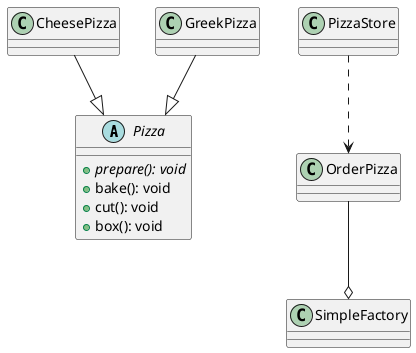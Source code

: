 @startuml

abstract class Pizza {
    +{abstract}prepare(): void
    +bake(): void
    +cut(): void
    +box(): void
}

class CheesePizza
class GreekPizza
class OrderPizza
class PizzaStore
class SimpleFactory


CheesePizza --|> Pizza
GreekPizza --|> Pizza
PizzaStore ..> OrderPizza
OrderPizza --o SimpleFactory

@enduml